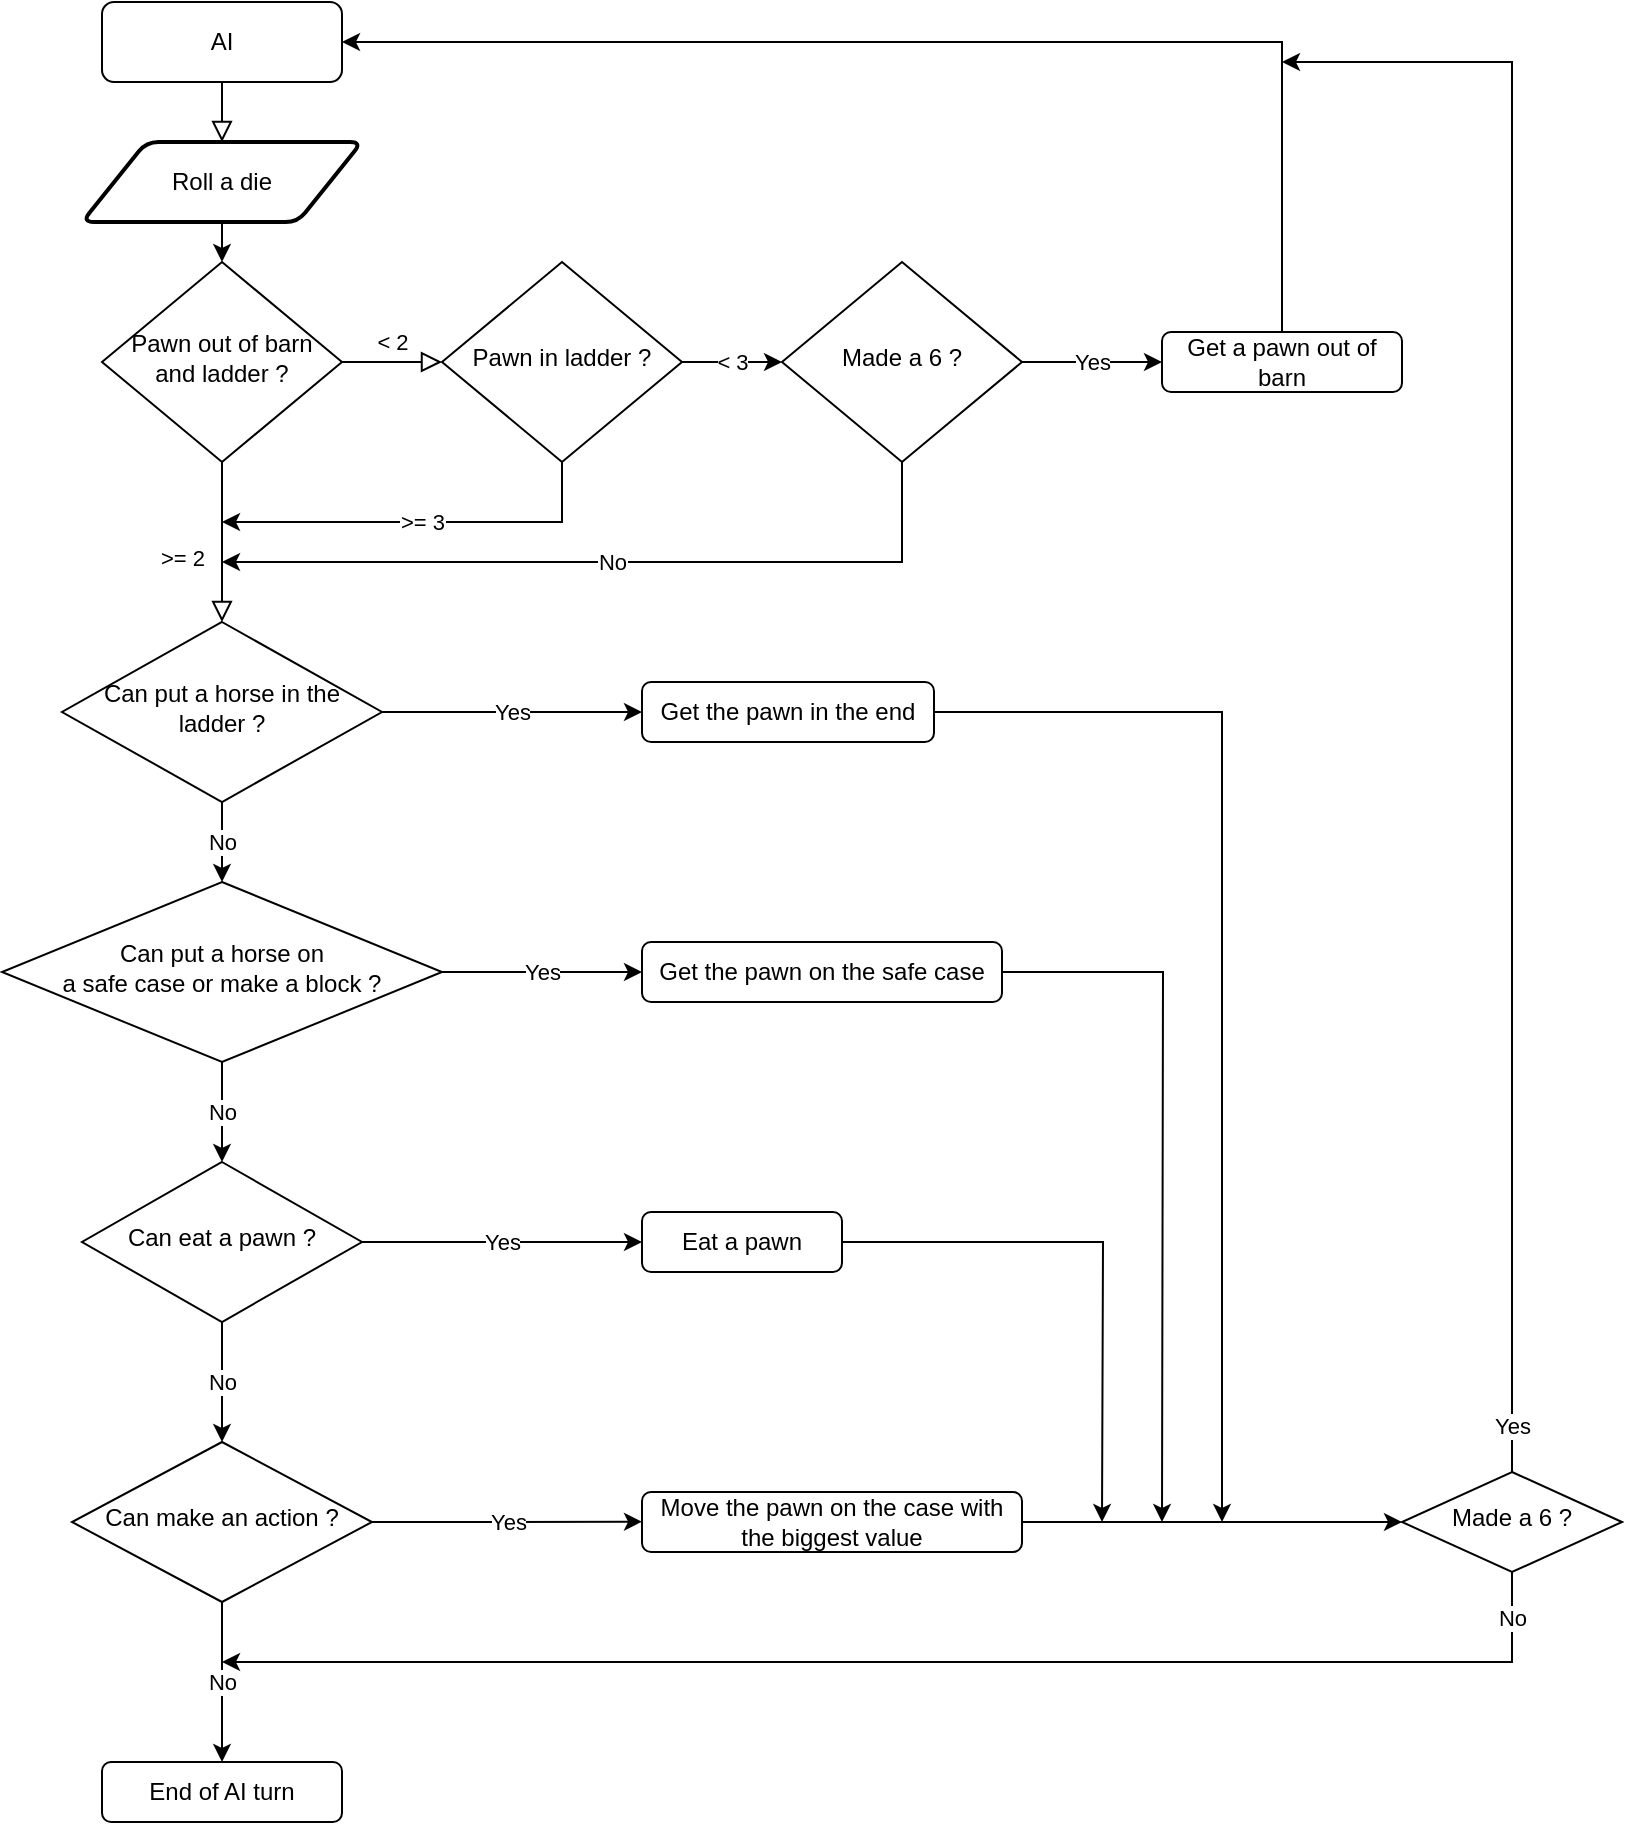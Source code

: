 <mxfile version="14.4.2" type="github">
  <diagram id="C5RBs43oDa-KdzZeNtuy" name="Page-1">
    <mxGraphModel dx="2370" dy="1270" grid="1" gridSize="10" guides="1" tooltips="1" connect="1" arrows="1" fold="1" page="1" pageScale="1" pageWidth="827" pageHeight="1169" math="0" shadow="0">
      <root>
        <mxCell id="WIyWlLk6GJQsqaUBKTNV-0" />
        <mxCell id="WIyWlLk6GJQsqaUBKTNV-1" parent="WIyWlLk6GJQsqaUBKTNV-0" />
        <mxCell id="WIyWlLk6GJQsqaUBKTNV-2" value="" style="rounded=0;html=1;jettySize=auto;orthogonalLoop=1;fontSize=11;endArrow=block;endFill=0;endSize=8;strokeWidth=1;shadow=0;labelBackgroundColor=none;edgeStyle=orthogonalEdgeStyle;entryX=0.5;entryY=0;entryDx=0;entryDy=0;" parent="WIyWlLk6GJQsqaUBKTNV-1" source="WIyWlLk6GJQsqaUBKTNV-3" target="l3Q5qu004YAobTNoqPsI-7" edge="1">
          <mxGeometry relative="1" as="geometry">
            <mxPoint x="220" y="120" as="targetPoint" />
          </mxGeometry>
        </mxCell>
        <mxCell id="WIyWlLk6GJQsqaUBKTNV-3" value="AI" style="rounded=1;whiteSpace=wrap;html=1;fontSize=12;glass=0;strokeWidth=1;shadow=0;" parent="WIyWlLk6GJQsqaUBKTNV-1" vertex="1">
          <mxGeometry x="160" y="30" width="120" height="40" as="geometry" />
        </mxCell>
        <mxCell id="WIyWlLk6GJQsqaUBKTNV-4" value="&amp;gt;= 2" style="rounded=0;html=1;jettySize=auto;orthogonalLoop=1;fontSize=11;endArrow=block;endFill=0;endSize=8;strokeWidth=1;shadow=0;labelBackgroundColor=none;edgeStyle=orthogonalEdgeStyle;entryX=0.5;entryY=0;entryDx=0;entryDy=0;" parent="WIyWlLk6GJQsqaUBKTNV-1" source="WIyWlLk6GJQsqaUBKTNV-6" target="l3Q5qu004YAobTNoqPsI-10" edge="1">
          <mxGeometry x="0.2" y="-20" relative="1" as="geometry">
            <mxPoint as="offset" />
            <mxPoint x="220" y="330" as="targetPoint" />
          </mxGeometry>
        </mxCell>
        <mxCell id="WIyWlLk6GJQsqaUBKTNV-5" value="&amp;lt; 2" style="edgeStyle=orthogonalEdgeStyle;rounded=0;html=1;jettySize=auto;orthogonalLoop=1;fontSize=11;endArrow=block;endFill=0;endSize=8;strokeWidth=1;shadow=0;labelBackgroundColor=none;entryX=0;entryY=0.5;entryDx=0;entryDy=0;" parent="WIyWlLk6GJQsqaUBKTNV-1" source="WIyWlLk6GJQsqaUBKTNV-6" target="l3Q5qu004YAobTNoqPsI-4" edge="1">
          <mxGeometry y="10" relative="1" as="geometry">
            <mxPoint as="offset" />
            <mxPoint x="350" y="210" as="targetPoint" />
          </mxGeometry>
        </mxCell>
        <mxCell id="WIyWlLk6GJQsqaUBKTNV-6" value="Pawn out of barn and ladder ?" style="rhombus;whiteSpace=wrap;html=1;shadow=0;fontFamily=Helvetica;fontSize=12;align=center;strokeWidth=1;spacing=6;spacingTop=-4;" parent="WIyWlLk6GJQsqaUBKTNV-1" vertex="1">
          <mxGeometry x="160" y="160" width="120" height="100" as="geometry" />
        </mxCell>
        <mxCell id="l3Q5qu004YAobTNoqPsI-2" value="Yes" style="edgeStyle=orthogonalEdgeStyle;rounded=0;orthogonalLoop=1;jettySize=auto;html=1;" edge="1" parent="WIyWlLk6GJQsqaUBKTNV-1" source="l3Q5qu004YAobTNoqPsI-0" target="l3Q5qu004YAobTNoqPsI-1">
          <mxGeometry relative="1" as="geometry" />
        </mxCell>
        <mxCell id="l3Q5qu004YAobTNoqPsI-9" value="No" style="edgeStyle=orthogonalEdgeStyle;rounded=0;orthogonalLoop=1;jettySize=auto;html=1;exitX=0.5;exitY=1;exitDx=0;exitDy=0;" edge="1" parent="WIyWlLk6GJQsqaUBKTNV-1" source="l3Q5qu004YAobTNoqPsI-0">
          <mxGeometry relative="1" as="geometry">
            <mxPoint x="220" y="310" as="targetPoint" />
            <Array as="points">
              <mxPoint x="560" y="310" />
            </Array>
          </mxGeometry>
        </mxCell>
        <mxCell id="l3Q5qu004YAobTNoqPsI-0" value="Made a 6 ?" style="rhombus;whiteSpace=wrap;html=1;shadow=0;fontFamily=Helvetica;fontSize=12;align=center;strokeWidth=1;spacing=6;spacingTop=-4;" vertex="1" parent="WIyWlLk6GJQsqaUBKTNV-1">
          <mxGeometry x="500" y="160" width="120" height="100" as="geometry" />
        </mxCell>
        <mxCell id="l3Q5qu004YAobTNoqPsI-3" style="edgeStyle=orthogonalEdgeStyle;rounded=0;orthogonalLoop=1;jettySize=auto;html=1;exitX=0.5;exitY=0;exitDx=0;exitDy=0;entryX=1;entryY=0.5;entryDx=0;entryDy=0;" edge="1" parent="WIyWlLk6GJQsqaUBKTNV-1" source="l3Q5qu004YAobTNoqPsI-1" target="WIyWlLk6GJQsqaUBKTNV-3">
          <mxGeometry relative="1" as="geometry" />
        </mxCell>
        <mxCell id="l3Q5qu004YAobTNoqPsI-1" value="Get a pawn out of barn" style="rounded=1;whiteSpace=wrap;html=1;" vertex="1" parent="WIyWlLk6GJQsqaUBKTNV-1">
          <mxGeometry x="690" y="195" width="120" height="30" as="geometry" />
        </mxCell>
        <mxCell id="l3Q5qu004YAobTNoqPsI-5" value="&amp;lt; 3" style="edgeStyle=orthogonalEdgeStyle;rounded=0;orthogonalLoop=1;jettySize=auto;html=1;exitX=1;exitY=0.5;exitDx=0;exitDy=0;entryX=0;entryY=0.5;entryDx=0;entryDy=0;" edge="1" parent="WIyWlLk6GJQsqaUBKTNV-1" source="l3Q5qu004YAobTNoqPsI-4" target="l3Q5qu004YAobTNoqPsI-0">
          <mxGeometry relative="1" as="geometry" />
        </mxCell>
        <mxCell id="l3Q5qu004YAobTNoqPsI-6" value="&amp;gt;= 3" style="edgeStyle=orthogonalEdgeStyle;rounded=0;orthogonalLoop=1;jettySize=auto;html=1;exitX=0.5;exitY=1;exitDx=0;exitDy=0;" edge="1" parent="WIyWlLk6GJQsqaUBKTNV-1" source="l3Q5qu004YAobTNoqPsI-4">
          <mxGeometry relative="1" as="geometry">
            <mxPoint x="220" y="290" as="targetPoint" />
            <Array as="points">
              <mxPoint x="390" y="290" />
            </Array>
          </mxGeometry>
        </mxCell>
        <mxCell id="l3Q5qu004YAobTNoqPsI-4" value="Pawn in ladder ?" style="rhombus;whiteSpace=wrap;html=1;shadow=0;fontFamily=Helvetica;fontSize=12;align=center;strokeWidth=1;spacing=6;spacingTop=-4;" vertex="1" parent="WIyWlLk6GJQsqaUBKTNV-1">
          <mxGeometry x="330" y="160" width="120" height="100" as="geometry" />
        </mxCell>
        <mxCell id="l3Q5qu004YAobTNoqPsI-8" style="edgeStyle=orthogonalEdgeStyle;rounded=0;orthogonalLoop=1;jettySize=auto;html=1;exitX=0.5;exitY=1;exitDx=0;exitDy=0;entryX=0.5;entryY=0;entryDx=0;entryDy=0;" edge="1" parent="WIyWlLk6GJQsqaUBKTNV-1" source="l3Q5qu004YAobTNoqPsI-7" target="WIyWlLk6GJQsqaUBKTNV-6">
          <mxGeometry relative="1" as="geometry" />
        </mxCell>
        <mxCell id="l3Q5qu004YAobTNoqPsI-7" value="Roll a die" style="shape=parallelogram;html=1;strokeWidth=2;perimeter=parallelogramPerimeter;whiteSpace=wrap;rounded=1;arcSize=12;size=0.23;" vertex="1" parent="WIyWlLk6GJQsqaUBKTNV-1">
          <mxGeometry x="150" y="100" width="140" height="40" as="geometry" />
        </mxCell>
        <mxCell id="l3Q5qu004YAobTNoqPsI-12" value="Yes" style="edgeStyle=orthogonalEdgeStyle;rounded=0;orthogonalLoop=1;jettySize=auto;html=1;exitX=1;exitY=0.5;exitDx=0;exitDy=0;entryX=0;entryY=0.5;entryDx=0;entryDy=0;" edge="1" parent="WIyWlLk6GJQsqaUBKTNV-1" source="l3Q5qu004YAobTNoqPsI-10" target="l3Q5qu004YAobTNoqPsI-11">
          <mxGeometry relative="1" as="geometry" />
        </mxCell>
        <mxCell id="l3Q5qu004YAobTNoqPsI-13" value="No" style="edgeStyle=orthogonalEdgeStyle;rounded=0;orthogonalLoop=1;jettySize=auto;html=1;exitX=0.5;exitY=1;exitDx=0;exitDy=0;entryX=0.5;entryY=0;entryDx=0;entryDy=0;" edge="1" parent="WIyWlLk6GJQsqaUBKTNV-1" source="l3Q5qu004YAobTNoqPsI-10" target="l3Q5qu004YAobTNoqPsI-14">
          <mxGeometry relative="1" as="geometry">
            <mxPoint x="219.69" y="480.0" as="targetPoint" />
          </mxGeometry>
        </mxCell>
        <mxCell id="l3Q5qu004YAobTNoqPsI-10" value="Can put a horse in the ladder ?" style="rhombus;whiteSpace=wrap;html=1;shadow=0;fontFamily=Helvetica;fontSize=12;align=center;strokeWidth=1;spacing=6;spacingTop=-4;" vertex="1" parent="WIyWlLk6GJQsqaUBKTNV-1">
          <mxGeometry x="140" y="340" width="160" height="90" as="geometry" />
        </mxCell>
        <mxCell id="l3Q5qu004YAobTNoqPsI-33" style="edgeStyle=orthogonalEdgeStyle;rounded=0;orthogonalLoop=1;jettySize=auto;html=1;exitX=1;exitY=0.5;exitDx=0;exitDy=0;" edge="1" parent="WIyWlLk6GJQsqaUBKTNV-1" source="l3Q5qu004YAobTNoqPsI-11">
          <mxGeometry relative="1" as="geometry">
            <mxPoint x="720" y="790" as="targetPoint" />
            <Array as="points">
              <mxPoint x="720" y="385" />
              <mxPoint x="720" y="790" />
            </Array>
          </mxGeometry>
        </mxCell>
        <mxCell id="l3Q5qu004YAobTNoqPsI-11" value="Get the pawn in the end" style="rounded=1;whiteSpace=wrap;html=1;" vertex="1" parent="WIyWlLk6GJQsqaUBKTNV-1">
          <mxGeometry x="430" y="370" width="146" height="30" as="geometry" />
        </mxCell>
        <mxCell id="l3Q5qu004YAobTNoqPsI-15" value="Yes" style="edgeStyle=orthogonalEdgeStyle;rounded=0;orthogonalLoop=1;jettySize=auto;html=1;exitX=1;exitY=0.5;exitDx=0;exitDy=0;entryX=0;entryY=0.5;entryDx=0;entryDy=0;" edge="1" parent="WIyWlLk6GJQsqaUBKTNV-1" source="l3Q5qu004YAobTNoqPsI-14" target="l3Q5qu004YAobTNoqPsI-16">
          <mxGeometry relative="1" as="geometry">
            <mxPoint x="430" y="515" as="targetPoint" />
          </mxGeometry>
        </mxCell>
        <mxCell id="l3Q5qu004YAobTNoqPsI-17" value="No" style="edgeStyle=orthogonalEdgeStyle;rounded=0;orthogonalLoop=1;jettySize=auto;html=1;exitX=0.5;exitY=1;exitDx=0;exitDy=0;entryX=0.5;entryY=0;entryDx=0;entryDy=0;" edge="1" parent="WIyWlLk6GJQsqaUBKTNV-1" source="l3Q5qu004YAobTNoqPsI-14" target="l3Q5qu004YAobTNoqPsI-18">
          <mxGeometry relative="1" as="geometry">
            <mxPoint x="219.69" y="620" as="targetPoint" />
          </mxGeometry>
        </mxCell>
        <mxCell id="l3Q5qu004YAobTNoqPsI-14" value="Can put a horse on &lt;br&gt;a safe case or make a block ?" style="rhombus;whiteSpace=wrap;html=1;shadow=0;fontFamily=Helvetica;fontSize=12;align=center;strokeWidth=1;spacing=6;spacingTop=-4;" vertex="1" parent="WIyWlLk6GJQsqaUBKTNV-1">
          <mxGeometry x="110" y="470" width="220" height="90" as="geometry" />
        </mxCell>
        <mxCell id="l3Q5qu004YAobTNoqPsI-32" style="edgeStyle=orthogonalEdgeStyle;rounded=0;orthogonalLoop=1;jettySize=auto;html=1;exitX=1;exitY=0.5;exitDx=0;exitDy=0;" edge="1" parent="WIyWlLk6GJQsqaUBKTNV-1" source="l3Q5qu004YAobTNoqPsI-16">
          <mxGeometry relative="1" as="geometry">
            <mxPoint x="690" y="790" as="targetPoint" />
          </mxGeometry>
        </mxCell>
        <mxCell id="l3Q5qu004YAobTNoqPsI-16" value="Get the pawn on the safe case" style="rounded=1;whiteSpace=wrap;html=1;" vertex="1" parent="WIyWlLk6GJQsqaUBKTNV-1">
          <mxGeometry x="430" y="500" width="180" height="30" as="geometry" />
        </mxCell>
        <mxCell id="l3Q5qu004YAobTNoqPsI-20" value="Yes" style="edgeStyle=orthogonalEdgeStyle;rounded=0;orthogonalLoop=1;jettySize=auto;html=1;exitX=1;exitY=0.5;exitDx=0;exitDy=0;entryX=0;entryY=0.5;entryDx=0;entryDy=0;" edge="1" parent="WIyWlLk6GJQsqaUBKTNV-1" source="l3Q5qu004YAobTNoqPsI-18" target="l3Q5qu004YAobTNoqPsI-21">
          <mxGeometry relative="1" as="geometry">
            <mxPoint x="420" y="649.862" as="targetPoint" />
          </mxGeometry>
        </mxCell>
        <mxCell id="l3Q5qu004YAobTNoqPsI-22" value="No" style="edgeStyle=orthogonalEdgeStyle;rounded=0;orthogonalLoop=1;jettySize=auto;html=1;exitX=0.5;exitY=1;exitDx=0;exitDy=0;entryX=0.5;entryY=0;entryDx=0;entryDy=0;" edge="1" parent="WIyWlLk6GJQsqaUBKTNV-1" source="l3Q5qu004YAobTNoqPsI-18" target="l3Q5qu004YAobTNoqPsI-23">
          <mxGeometry relative="1" as="geometry">
            <mxPoint x="219.69" y="740" as="targetPoint" />
          </mxGeometry>
        </mxCell>
        <mxCell id="l3Q5qu004YAobTNoqPsI-18" value="Can eat a pawn ?" style="rhombus;whiteSpace=wrap;html=1;shadow=0;fontFamily=Helvetica;fontSize=12;align=center;strokeWidth=1;spacing=6;spacingTop=-4;" vertex="1" parent="WIyWlLk6GJQsqaUBKTNV-1">
          <mxGeometry x="150" y="610" width="140" height="80" as="geometry" />
        </mxCell>
        <mxCell id="l3Q5qu004YAobTNoqPsI-31" style="edgeStyle=orthogonalEdgeStyle;rounded=0;orthogonalLoop=1;jettySize=auto;html=1;exitX=1;exitY=0.5;exitDx=0;exitDy=0;" edge="1" parent="WIyWlLk6GJQsqaUBKTNV-1" source="l3Q5qu004YAobTNoqPsI-21">
          <mxGeometry relative="1" as="geometry">
            <mxPoint x="660" y="790" as="targetPoint" />
          </mxGeometry>
        </mxCell>
        <mxCell id="l3Q5qu004YAobTNoqPsI-21" value="Eat a pawn" style="rounded=1;whiteSpace=wrap;html=1;" vertex="1" parent="WIyWlLk6GJQsqaUBKTNV-1">
          <mxGeometry x="430" y="635" width="100" height="30" as="geometry" />
        </mxCell>
        <mxCell id="l3Q5qu004YAobTNoqPsI-25" value="Yes" style="edgeStyle=orthogonalEdgeStyle;rounded=0;orthogonalLoop=1;jettySize=auto;html=1;exitX=1;exitY=0.5;exitDx=0;exitDy=0;" edge="1" parent="WIyWlLk6GJQsqaUBKTNV-1" source="l3Q5qu004YAobTNoqPsI-23">
          <mxGeometry relative="1" as="geometry">
            <mxPoint x="430" y="789.862" as="targetPoint" />
          </mxGeometry>
        </mxCell>
        <mxCell id="l3Q5qu004YAobTNoqPsI-27" value="No" style="edgeStyle=orthogonalEdgeStyle;rounded=0;orthogonalLoop=1;jettySize=auto;html=1;exitX=0.5;exitY=1;exitDx=0;exitDy=0;entryX=0.5;entryY=0;entryDx=0;entryDy=0;" edge="1" parent="WIyWlLk6GJQsqaUBKTNV-1" source="l3Q5qu004YAobTNoqPsI-23" target="l3Q5qu004YAobTNoqPsI-28">
          <mxGeometry relative="1" as="geometry">
            <mxPoint x="219.69" y="890" as="targetPoint" />
          </mxGeometry>
        </mxCell>
        <mxCell id="l3Q5qu004YAobTNoqPsI-23" value="Can make an action ?" style="rhombus;whiteSpace=wrap;html=1;shadow=0;fontFamily=Helvetica;fontSize=12;align=center;strokeWidth=1;spacing=6;spacingTop=-4;" vertex="1" parent="WIyWlLk6GJQsqaUBKTNV-1">
          <mxGeometry x="145" y="750" width="150" height="80" as="geometry" />
        </mxCell>
        <mxCell id="l3Q5qu004YAobTNoqPsI-30" style="edgeStyle=orthogonalEdgeStyle;rounded=0;orthogonalLoop=1;jettySize=auto;html=1;exitX=1;exitY=0.5;exitDx=0;exitDy=0;entryX=0;entryY=0.5;entryDx=0;entryDy=0;" edge="1" parent="WIyWlLk6GJQsqaUBKTNV-1" source="l3Q5qu004YAobTNoqPsI-26" target="l3Q5qu004YAobTNoqPsI-29">
          <mxGeometry relative="1" as="geometry" />
        </mxCell>
        <mxCell id="l3Q5qu004YAobTNoqPsI-26" value="Move the pawn on the case with the biggest value" style="rounded=1;whiteSpace=wrap;html=1;" vertex="1" parent="WIyWlLk6GJQsqaUBKTNV-1">
          <mxGeometry x="430" y="775" width="190" height="30" as="geometry" />
        </mxCell>
        <mxCell id="l3Q5qu004YAobTNoqPsI-28" value="End of AI turn" style="rounded=1;whiteSpace=wrap;html=1;" vertex="1" parent="WIyWlLk6GJQsqaUBKTNV-1">
          <mxGeometry x="160" y="910" width="120" height="30" as="geometry" />
        </mxCell>
        <mxCell id="l3Q5qu004YAobTNoqPsI-34" value="Yes" style="edgeStyle=orthogonalEdgeStyle;rounded=0;orthogonalLoop=1;jettySize=auto;html=1;exitX=0.5;exitY=0;exitDx=0;exitDy=0;" edge="1" parent="WIyWlLk6GJQsqaUBKTNV-1" source="l3Q5qu004YAobTNoqPsI-29">
          <mxGeometry x="-0.944" relative="1" as="geometry">
            <mxPoint x="750" y="60" as="targetPoint" />
            <Array as="points">
              <mxPoint x="865" y="60" />
            </Array>
            <mxPoint as="offset" />
          </mxGeometry>
        </mxCell>
        <mxCell id="l3Q5qu004YAobTNoqPsI-35" value="No" style="edgeStyle=orthogonalEdgeStyle;rounded=0;orthogonalLoop=1;jettySize=auto;html=1;exitX=0.5;exitY=1;exitDx=0;exitDy=0;" edge="1" parent="WIyWlLk6GJQsqaUBKTNV-1" source="l3Q5qu004YAobTNoqPsI-29">
          <mxGeometry x="-0.933" relative="1" as="geometry">
            <mxPoint x="220" y="860" as="targetPoint" />
            <Array as="points">
              <mxPoint x="865" y="860" />
            </Array>
            <mxPoint as="offset" />
          </mxGeometry>
        </mxCell>
        <mxCell id="l3Q5qu004YAobTNoqPsI-29" value="Made a 6 ?" style="rhombus;whiteSpace=wrap;html=1;shadow=0;fontFamily=Helvetica;fontSize=12;align=center;strokeWidth=1;spacing=6;spacingTop=-4;" vertex="1" parent="WIyWlLk6GJQsqaUBKTNV-1">
          <mxGeometry x="810" y="765" width="110" height="50" as="geometry" />
        </mxCell>
      </root>
    </mxGraphModel>
  </diagram>
</mxfile>
